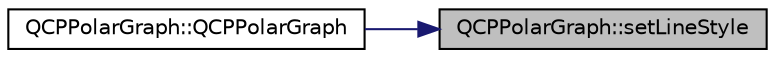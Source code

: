 digraph "QCPPolarGraph::setLineStyle"
{
 // LATEX_PDF_SIZE
  edge [fontname="Helvetica",fontsize="10",labelfontname="Helvetica",labelfontsize="10"];
  node [fontname="Helvetica",fontsize="10",shape=record];
  rankdir="RL";
  Node1 [label="QCPPolarGraph::setLineStyle",height=0.2,width=0.4,color="black", fillcolor="grey75", style="filled", fontcolor="black",tooltip=" "];
  Node1 -> Node2 [dir="back",color="midnightblue",fontsize="10",style="solid",fontname="Helvetica"];
  Node2 [label="QCPPolarGraph::QCPPolarGraph",height=0.2,width=0.4,color="black", fillcolor="white", style="filled",URL="$classQCPPolarGraph.html#a1eb4ee188eccf0e76e805af62352e7e8",tooltip=" "];
}
